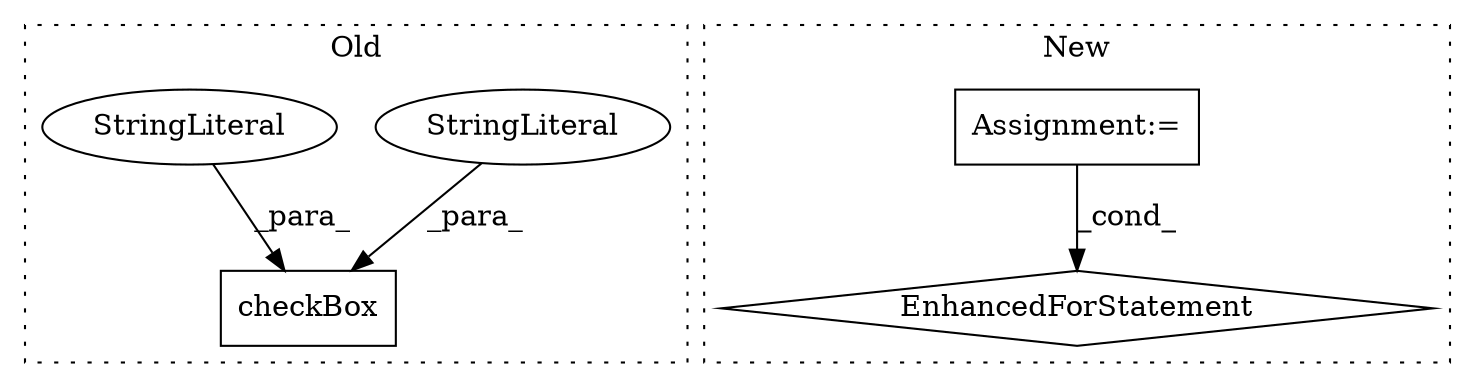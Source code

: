 digraph G {
subgraph cluster0 {
1 [label="checkBox" a="32" s="1324,1407" l="9,1" shape="box"];
3 [label="StringLiteral" a="45" s="1344" l="12" shape="ellipse"];
4 [label="StringLiteral" a="45" s="1357" l="30" shape="ellipse"];
label = "Old";
style="dotted";
}
subgraph cluster1 {
2 [label="EnhancedForStatement" a="70" s="2229,2363" l="88,2" shape="diamond"];
5 [label="Assignment:=" a="7" s="2229,2363" l="88,2" shape="box"];
label = "New";
style="dotted";
}
3 -> 1 [label="_para_"];
4 -> 1 [label="_para_"];
5 -> 2 [label="_cond_"];
}